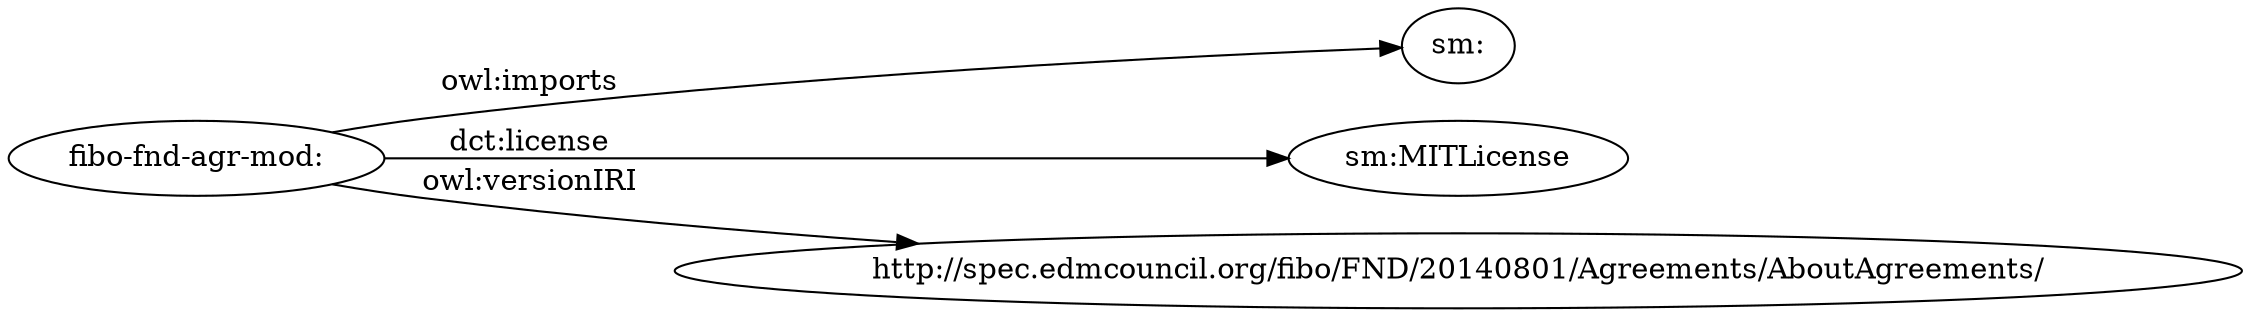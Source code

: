 digraph ar2dtool_diagram { 
rankdir=LR;
size="1501"
	"fibo-fnd-agr-mod:" -> "sm:" [ label = "owl:imports" ];
	"fibo-fnd-agr-mod:" -> "sm:MITLicense" [ label = "dct:license" ];
	"fibo-fnd-agr-mod:" -> "http://spec.edmcouncil.org/fibo/FND/20140801/Agreements/AboutAgreements/" [ label = "owl:versionIRI" ];

}

